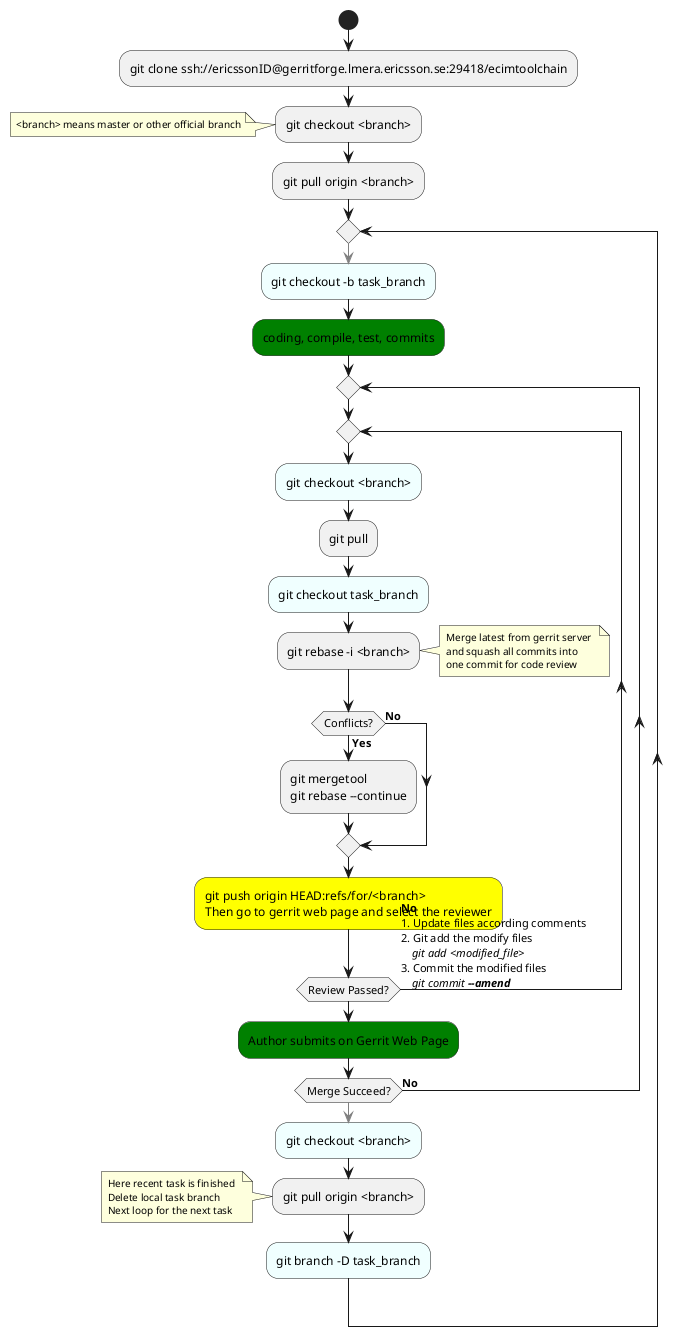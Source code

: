 @startuml

start
:git clone ssh://ericssonID@gerritforge.lmera.ericsson.se:29418/ecimtoolchain;

:git checkout <branch>;
note
<font size="10"><branch> means master or other official branch</font>
end note
:git pull origin <branch>;
repeat
-[#gray]->
#Azure:git checkout -b task_branch;
#green:coding, compile, test, commits;

repeat
repeat
#Azure:git checkout <branch>;
:git pull;
#Azure:git checkout task_branch;

	:git rebase -i <branch>;
	note right
	<font size="10">Merge latest from gerrit server </font>
	<font size="10">and squash all commits into </font>
	<font size="10">one commit for code review</font>
end note
	if (Conflicts?) then (**Yes**)
		:git mergetool\ngit rebase --continue;
	else (**No**)
	endif
	#yellow:git push origin HEAD:refs/for/<branch>\nThen go to gerrit web page and select the reviewer;

repeat while (Review Passed?) is (**No**\n1. Update files according comments\n2. Git add the modify files\n    //git add <modified_file>//\n3. Commit the modified files\n    //git commit **--amend**//)

#green:Author submits on Gerrit Web Page;

repeat while (Merge Succeed?) is (**No**)
-[#gray]->
#Azure:git checkout <branch>;

:git pull origin <branch>;
note left
<font size="10">Here recent task is finished </font>
<font size="10">Delete local task branch</font>
<font size="10">Next loop for the next task</font>
end note

#Azure:git branch -D task_branch;

repeat while

@enduml

